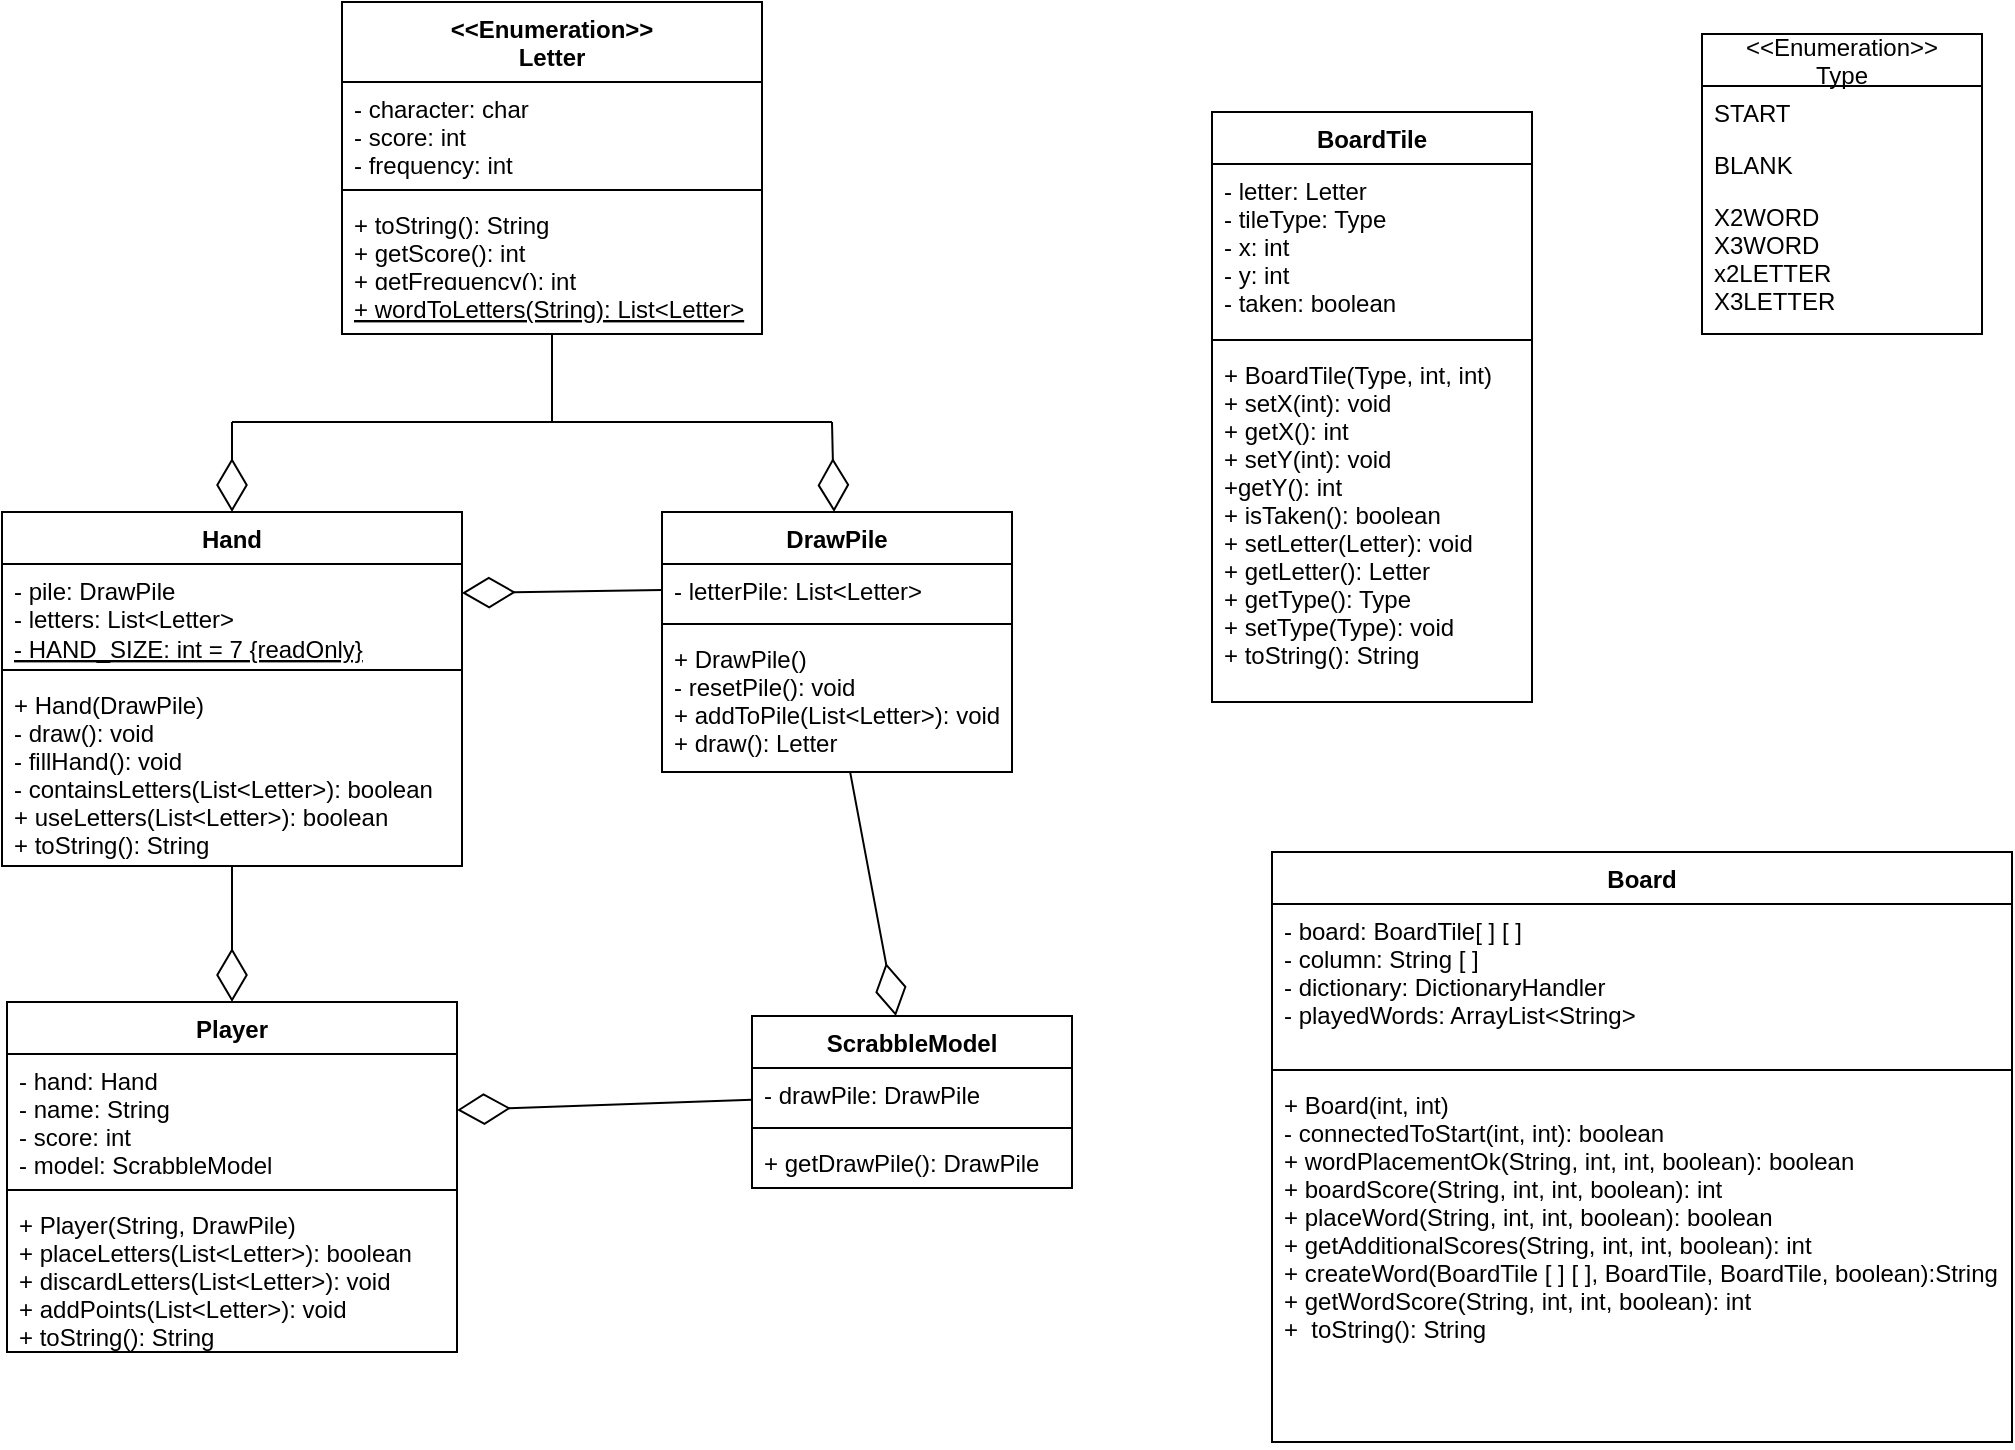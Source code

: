 <mxfile version="15.5.4" type="embed"><diagram id="rJ6xLPxrEz14ZqdGSCo2" name="Page-1"><mxGraphModel dx="544" dy="631" grid="1" gridSize="5" guides="1" tooltips="1" connect="1" arrows="1" fold="1" page="1" pageScale="1" pageWidth="850" pageHeight="1100" background="none" math="0" shadow="0"><root><mxCell id="0"/><mxCell id="1" parent="0"/><mxCell id="xm8IV2h12hr9bCTamLuV-1" value="DrawPile" style="swimlane;fontStyle=1;align=center;verticalAlign=top;childLayout=stackLayout;horizontal=1;startSize=26;horizontalStack=0;resizeParent=1;resizeParentMax=0;resizeLast=0;collapsible=1;marginBottom=0;" parent="1" vertex="1"><mxGeometry x="335" y="255" width="175" height="130" as="geometry"/></mxCell><mxCell id="xm8IV2h12hr9bCTamLuV-2" value="- letterPile: List&lt;Letter&gt;" style="text;strokeColor=none;fillColor=none;align=left;verticalAlign=top;spacingLeft=4;spacingRight=4;overflow=hidden;rotatable=0;points=[[0,0.5],[1,0.5]];portConstraint=eastwest;" parent="xm8IV2h12hr9bCTamLuV-1" vertex="1"><mxGeometry y="26" width="175" height="26" as="geometry"/></mxCell><mxCell id="xm8IV2h12hr9bCTamLuV-3" value="" style="line;strokeWidth=1;fillColor=none;align=left;verticalAlign=middle;spacingTop=-1;spacingLeft=3;spacingRight=3;rotatable=0;labelPosition=right;points=[];portConstraint=eastwest;strokeColor=inherit;" parent="xm8IV2h12hr9bCTamLuV-1" vertex="1"><mxGeometry y="52" width="175" height="8" as="geometry"/></mxCell><mxCell id="xm8IV2h12hr9bCTamLuV-4" value="+ DrawPile()&#10;- resetPile(): void&#10;+ addToPile(List&lt;Letter&gt;): void&#10;+ draw(): Letter" style="text;strokeColor=none;fillColor=none;align=left;verticalAlign=top;spacingLeft=4;spacingRight=4;overflow=hidden;rotatable=0;points=[[0,0.5],[1,0.5]];portConstraint=eastwest;" parent="xm8IV2h12hr9bCTamLuV-1" vertex="1"><mxGeometry y="60" width="175" height="70" as="geometry"/></mxCell><mxCell id="xm8IV2h12hr9bCTamLuV-5" style="edgeStyle=orthogonalEdgeStyle;rounded=0;orthogonalLoop=1;jettySize=auto;html=1;exitX=1;exitY=0.5;exitDx=0;exitDy=0;" parent="xm8IV2h12hr9bCTamLuV-1" source="xm8IV2h12hr9bCTamLuV-2" target="xm8IV2h12hr9bCTamLuV-2" edge="1"><mxGeometry relative="1" as="geometry"/></mxCell><mxCell id="xm8IV2h12hr9bCTamLuV-6" value="Hand" style="swimlane;fontStyle=1;align=center;verticalAlign=top;childLayout=stackLayout;horizontal=1;startSize=26;horizontalStack=0;resizeParent=1;resizeParentMax=0;resizeLast=0;collapsible=1;marginBottom=0;" parent="1" vertex="1"><mxGeometry x="5" y="255" width="230" height="177" as="geometry"/></mxCell><mxCell id="xm8IV2h12hr9bCTamLuV-7" value="- pile: DrawPile&#10;- letters: List&lt;Letter&gt;" style="text;strokeColor=none;fillColor=none;align=left;verticalAlign=top;spacingLeft=4;spacingRight=4;overflow=hidden;rotatable=0;points=[[0,0.5],[1,0.5]];portConstraint=eastwest;" parent="xm8IV2h12hr9bCTamLuV-6" vertex="1"><mxGeometry y="26" width="230" height="29" as="geometry"/></mxCell><mxCell id="4" value="- HAND_SIZE: int = 7 {readOnly}" style="text;strokeColor=none;fillColor=none;align=left;verticalAlign=top;spacingLeft=4;spacingRight=4;overflow=hidden;rotatable=0;points=[[0,0.5],[1,0.5]];portConstraint=eastwest;fontStyle=4" parent="xm8IV2h12hr9bCTamLuV-6" vertex="1"><mxGeometry y="55" width="230" height="20" as="geometry"/></mxCell><mxCell id="xm8IV2h12hr9bCTamLuV-8" value="" style="line;strokeWidth=1;fillColor=none;align=left;verticalAlign=middle;spacingTop=-1;spacingLeft=3;spacingRight=3;rotatable=0;labelPosition=right;points=[];portConstraint=eastwest;strokeColor=inherit;" parent="xm8IV2h12hr9bCTamLuV-6" vertex="1"><mxGeometry y="75" width="230" height="8" as="geometry"/></mxCell><mxCell id="xm8IV2h12hr9bCTamLuV-9" value="+ Hand(DrawPile)&#10;- draw(): void&#10;- fillHand(): void&#10;- containsLetters(List&lt;Letter&gt;): boolean&#10;+ useLetters(List&lt;Letter&gt;): boolean&#10;+ toString(): String" style="text;strokeColor=none;fillColor=none;align=left;verticalAlign=top;spacingLeft=4;spacingRight=4;overflow=hidden;rotatable=0;points=[[0,0.5],[1,0.5]];portConstraint=eastwest;" parent="xm8IV2h12hr9bCTamLuV-6" vertex="1"><mxGeometry y="83" width="230" height="94" as="geometry"/></mxCell><mxCell id="xm8IV2h12hr9bCTamLuV-13" value="" style="endArrow=diamondThin;endFill=0;endSize=24;html=1;rounded=0;snapToPoint=1;" parent="1" source="xm8IV2h12hr9bCTamLuV-2" target="xm8IV2h12hr9bCTamLuV-7" edge="1"><mxGeometry width="160" relative="1" as="geometry"><mxPoint x="340" y="320" as="sourcePoint"/><mxPoint x="500" y="320" as="targetPoint"/></mxGeometry></mxCell><mxCell id="xm8IV2h12hr9bCTamLuV-14" value="&lt;&lt;Enumeration&gt;&gt;&#10;Letter" style="swimlane;fontStyle=1;align=center;verticalAlign=top;childLayout=stackLayout;horizontal=1;startSize=40;horizontalStack=0;resizeParent=1;resizeParentMax=0;resizeLast=0;collapsible=1;marginBottom=0;strokeColor=default;whiteSpace=wrap;spacingBottom=2;" parent="1" vertex="1"><mxGeometry x="175" width="210" height="166" as="geometry"><mxRectangle x="370" y="220" width="140" height="40" as="alternateBounds"/></mxGeometry></mxCell><mxCell id="xm8IV2h12hr9bCTamLuV-15" value="- character: char&#10;- score: int&#10;- frequency: int" style="text;strokeColor=none;fillColor=none;align=left;verticalAlign=top;spacingLeft=4;spacingRight=4;overflow=hidden;rotatable=0;points=[[0,0.5],[1,0.5]];portConstraint=eastwest;" parent="xm8IV2h12hr9bCTamLuV-14" vertex="1"><mxGeometry y="40" width="210" height="50" as="geometry"/></mxCell><mxCell id="xm8IV2h12hr9bCTamLuV-16" value="" style="line;strokeWidth=1;fillColor=none;align=left;verticalAlign=middle;spacingTop=-1;spacingLeft=3;spacingRight=3;rotatable=0;labelPosition=right;points=[];portConstraint=eastwest;strokeColor=inherit;" parent="xm8IV2h12hr9bCTamLuV-14" vertex="1"><mxGeometry y="90" width="210" height="8" as="geometry"/></mxCell><mxCell id="xm8IV2h12hr9bCTamLuV-17" value="+ toString(): String&#10;+ getScore(): int&#10;+ getFrequency(): int&#10;" style="text;strokeColor=none;fillColor=none;align=left;verticalAlign=top;spacingLeft=4;spacingRight=4;overflow=hidden;rotatable=0;points=[[0,0.5],[1,0.5]];portConstraint=eastwest;" parent="xm8IV2h12hr9bCTamLuV-14" vertex="1"><mxGeometry y="98" width="210" height="42" as="geometry"/></mxCell><mxCell id="xm8IV2h12hr9bCTamLuV-29" value="+ wordToLetters(String): List&lt;Letter&gt;" style="text;strokeColor=none;fillColor=none;align=left;verticalAlign=top;spacingLeft=4;spacingRight=4;overflow=hidden;rotatable=0;points=[[0,0.5],[1,0.5]];portConstraint=eastwest;fontStyle=4" parent="xm8IV2h12hr9bCTamLuV-14" vertex="1"><mxGeometry y="140" width="210" height="26" as="geometry"/></mxCell><mxCell id="xm8IV2h12hr9bCTamLuV-24" value="" style="endArrow=diamondThin;endFill=0;endSize=24;html=1;rounded=0;" parent="1" target="xm8IV2h12hr9bCTamLuV-6" edge="1"><mxGeometry width="160" relative="1" as="geometry"><mxPoint x="120" y="210" as="sourcePoint"/><mxPoint x="130" y="300" as="targetPoint"/></mxGeometry></mxCell><mxCell id="xm8IV2h12hr9bCTamLuV-26" value="" style="endArrow=none;html=1;rounded=0;" parent="1" edge="1"><mxGeometry width="50" height="50" relative="1" as="geometry"><mxPoint x="120" y="210" as="sourcePoint"/><mxPoint x="420" y="210" as="targetPoint"/></mxGeometry></mxCell><mxCell id="xm8IV2h12hr9bCTamLuV-27" value="" style="endArrow=diamondThin;endFill=0;endSize=24;html=1;rounded=0;" parent="1" target="xm8IV2h12hr9bCTamLuV-1" edge="1"><mxGeometry width="160" relative="1" as="geometry"><mxPoint x="420" y="210" as="sourcePoint"/><mxPoint x="572.5" y="360" as="targetPoint"/></mxGeometry></mxCell><mxCell id="xm8IV2h12hr9bCTamLuV-28" value="" style="endArrow=none;html=1;rounded=0;" parent="1" target="xm8IV2h12hr9bCTamLuV-29" edge="1"><mxGeometry width="50" height="50" relative="1" as="geometry"><mxPoint x="280" y="210" as="sourcePoint"/><mxPoint x="405" y="220" as="targetPoint"/></mxGeometry></mxCell><mxCell id="14" value="Player" style="swimlane;fontStyle=1;align=center;verticalAlign=top;childLayout=stackLayout;horizontal=1;startSize=26;horizontalStack=0;resizeParent=1;resizeParentMax=0;resizeLast=0;collapsible=1;marginBottom=0;" parent="1" vertex="1"><mxGeometry x="7.5" y="500" width="225" height="175" as="geometry"/></mxCell><mxCell id="15" value="- hand: Hand&#10;- name: String&#10;- score: int&#10;- model: ScrabbleModel" style="text;strokeColor=none;fillColor=none;align=left;verticalAlign=top;spacingLeft=4;spacingRight=4;overflow=hidden;rotatable=0;points=[[0,0.5],[1,0.5]];portConstraint=eastwest;" parent="14" vertex="1"><mxGeometry y="26" width="225" height="64" as="geometry"/></mxCell><mxCell id="16" value="" style="line;strokeWidth=1;fillColor=none;align=left;verticalAlign=middle;spacingTop=-1;spacingLeft=3;spacingRight=3;rotatable=0;labelPosition=right;points=[];portConstraint=eastwest;" parent="14" vertex="1"><mxGeometry y="90" width="225" height="8" as="geometry"/></mxCell><mxCell id="17" value="+ Player(String, DrawPile)&#10;+ placeLetters(List&lt;Letter&gt;): boolean&#10;+ discardLetters(List&lt;Letter&gt;): void&#10;+ addPoints(List&lt;Letter&gt;): void&#10;+ toString(): String" style="text;strokeColor=none;fillColor=none;align=left;verticalAlign=top;spacingLeft=4;spacingRight=4;overflow=hidden;rotatable=0;points=[[0,0.5],[1,0.5]];portConstraint=eastwest;" parent="14" vertex="1"><mxGeometry y="98" width="225" height="77" as="geometry"/></mxCell><mxCell id="20" value="" style="endArrow=diamondThin;endFill=0;endSize=24;html=1;rounded=0;" parent="1" source="xm8IV2h12hr9bCTamLuV-9" target="14" edge="1"><mxGeometry width="160" relative="1" as="geometry"><mxPoint x="195" y="475" as="sourcePoint"/><mxPoint x="355" y="475" as="targetPoint"/></mxGeometry></mxCell><mxCell id="23" value="ScrabbleModel" style="swimlane;fontStyle=1;align=center;verticalAlign=top;childLayout=stackLayout;horizontal=1;startSize=26;horizontalStack=0;resizeParent=1;resizeParentMax=0;resizeLast=0;collapsible=1;marginBottom=0;" parent="1" vertex="1"><mxGeometry x="380" y="507" width="160" height="86" as="geometry"/></mxCell><mxCell id="24" value="- drawPile: DrawPile" style="text;strokeColor=none;fillColor=none;align=left;verticalAlign=top;spacingLeft=4;spacingRight=4;overflow=hidden;rotatable=0;points=[[0,0.5],[1,0.5]];portConstraint=eastwest;" parent="23" vertex="1"><mxGeometry y="26" width="160" height="26" as="geometry"/></mxCell><mxCell id="25" value="" style="line;strokeWidth=1;fillColor=none;align=left;verticalAlign=middle;spacingTop=-1;spacingLeft=3;spacingRight=3;rotatable=0;labelPosition=right;points=[];portConstraint=eastwest;" parent="23" vertex="1"><mxGeometry y="52" width="160" height="8" as="geometry"/></mxCell><mxCell id="26" value="+ getDrawPile(): DrawPile" style="text;strokeColor=none;fillColor=none;align=left;verticalAlign=top;spacingLeft=4;spacingRight=4;overflow=hidden;rotatable=0;points=[[0,0.5],[1,0.5]];portConstraint=eastwest;" parent="23" vertex="1"><mxGeometry y="60" width="160" height="26" as="geometry"/></mxCell><mxCell id="27" value="" style="endArrow=diamondThin;endFill=0;endSize=24;html=1;rounded=0;" parent="1" source="24" target="15" edge="1"><mxGeometry width="160" relative="1" as="geometry"><mxPoint x="175" y="465" as="sourcePoint"/><mxPoint x="340" y="470" as="targetPoint"/></mxGeometry></mxCell><mxCell id="28" value="" style="endArrow=diamondThin;endFill=0;endSize=24;html=1;rounded=0;" parent="1" source="xm8IV2h12hr9bCTamLuV-4" target="23" edge="1"><mxGeometry width="160" relative="1" as="geometry"><mxPoint x="215" y="470" as="sourcePoint"/><mxPoint x="375" y="470" as="targetPoint"/></mxGeometry></mxCell><mxCell id="30" value="BoardTile" style="swimlane;fontStyle=1;align=center;verticalAlign=top;childLayout=stackLayout;horizontal=1;startSize=26;horizontalStack=0;resizeParent=1;resizeParentMax=0;resizeLast=0;collapsible=1;marginBottom=0;" vertex="1" parent="1"><mxGeometry x="610" y="55" width="160" height="295" as="geometry"/></mxCell><mxCell id="31" value="- letter: Letter&#10;- tileType: Type&#10;- x: int&#10;- y: int&#10;- taken: boolean" style="text;strokeColor=none;fillColor=none;align=left;verticalAlign=top;spacingLeft=4;spacingRight=4;overflow=hidden;rotatable=0;points=[[0,0.5],[1,0.5]];portConstraint=eastwest;" vertex="1" parent="30"><mxGeometry y="26" width="160" height="84" as="geometry"/></mxCell><mxCell id="32" value="" style="line;strokeWidth=1;fillColor=none;align=left;verticalAlign=middle;spacingTop=-1;spacingLeft=3;spacingRight=3;rotatable=0;labelPosition=right;points=[];portConstraint=eastwest;" vertex="1" parent="30"><mxGeometry y="110" width="160" height="8" as="geometry"/></mxCell><mxCell id="33" value="+ BoardTile(Type, int, int)&#10;+ setX(int): void&#10;+ getX(): int&#10;+ setY(int): void&#10;+getY(): int&#10;+ isTaken(): boolean&#10;+ setLetter(Letter): void&#10;+ getLetter(): Letter&#10;+ getType(): Type&#10;+ setType(Type): void&#10;+ toString(): String" style="text;strokeColor=none;fillColor=none;align=left;verticalAlign=top;spacingLeft=4;spacingRight=4;overflow=hidden;rotatable=0;points=[[0,0.5],[1,0.5]];portConstraint=eastwest;" vertex="1" parent="30"><mxGeometry y="118" width="160" height="177" as="geometry"/></mxCell><mxCell id="35" value="&lt;&lt;Enumeration&gt;&gt;&#10;Type" style="swimlane;fontStyle=0;childLayout=stackLayout;horizontal=1;startSize=26;fillColor=none;horizontalStack=0;resizeParent=1;resizeParentMax=0;resizeLast=0;collapsible=1;marginBottom=0;" vertex="1" parent="1"><mxGeometry x="855" y="16" width="140" height="150" as="geometry"/></mxCell><mxCell id="36" value="START" style="text;strokeColor=none;fillColor=none;align=left;verticalAlign=top;spacingLeft=4;spacingRight=4;overflow=hidden;rotatable=0;points=[[0,0.5],[1,0.5]];portConstraint=eastwest;" vertex="1" parent="35"><mxGeometry y="26" width="140" height="26" as="geometry"/></mxCell><mxCell id="37" value="BLANK" style="text;strokeColor=none;fillColor=none;align=left;verticalAlign=top;spacingLeft=4;spacingRight=4;overflow=hidden;rotatable=0;points=[[0,0.5],[1,0.5]];portConstraint=eastwest;" vertex="1" parent="35"><mxGeometry y="52" width="140" height="26" as="geometry"/></mxCell><mxCell id="38" value="X2WORD&#10;X3WORD&#10;x2LETTER&#10;X3LETTER" style="text;strokeColor=none;fillColor=none;align=left;verticalAlign=top;spacingLeft=4;spacingRight=4;overflow=hidden;rotatable=0;points=[[0,0.5],[1,0.5]];portConstraint=eastwest;" vertex="1" parent="35"><mxGeometry y="78" width="140" height="72" as="geometry"/></mxCell><mxCell id="39" value="Board" style="swimlane;fontStyle=1;align=center;verticalAlign=top;childLayout=stackLayout;horizontal=1;startSize=26;horizontalStack=0;resizeParent=1;resizeParentMax=0;resizeLast=0;collapsible=1;marginBottom=0;" vertex="1" parent="1"><mxGeometry x="640" y="425" width="370" height="295" as="geometry"/></mxCell><mxCell id="40" value="- board: BoardTile[ ] [ ]&#10;- column: String [ ]&#10;- dictionary: DictionaryHandler&#10;- playedWords: ArrayList&lt;String&gt;&#10;" style="text;strokeColor=none;fillColor=none;align=left;verticalAlign=top;spacingLeft=4;spacingRight=4;overflow=hidden;rotatable=0;points=[[0,0.5],[1,0.5]];portConstraint=eastwest;" vertex="1" parent="39"><mxGeometry y="26" width="370" height="79" as="geometry"/></mxCell><mxCell id="41" value="" style="line;strokeWidth=1;fillColor=none;align=left;verticalAlign=middle;spacingTop=-1;spacingLeft=3;spacingRight=3;rotatable=0;labelPosition=right;points=[];portConstraint=eastwest;" vertex="1" parent="39"><mxGeometry y="105" width="370" height="8" as="geometry"/></mxCell><mxCell id="42" value="+ Board(int, int)&#10;- connectedToStart(int, int): boolean&#10;+ wordPlacementOk(String, int, int, boolean): boolean&#10;+ boardScore(String, int, int, boolean): int&#10;+ placeWord(String, int, int, boolean): boolean&#10;+ getAdditionalScores(String, int, int, boolean): int&#10;+ createWord(BoardTile [ ] [ ], BoardTile, BoardTile, boolean):String&#10;+ getWordScore(String, int, int, boolean): int&#10;+  toString(): String&#10;" style="text;strokeColor=none;fillColor=none;align=left;verticalAlign=top;spacingLeft=4;spacingRight=4;overflow=hidden;rotatable=0;points=[[0,0.5],[1,0.5]];portConstraint=eastwest;" vertex="1" parent="39"><mxGeometry y="113" width="370" height="182" as="geometry"/></mxCell></root></mxGraphModel></diagram></mxfile>